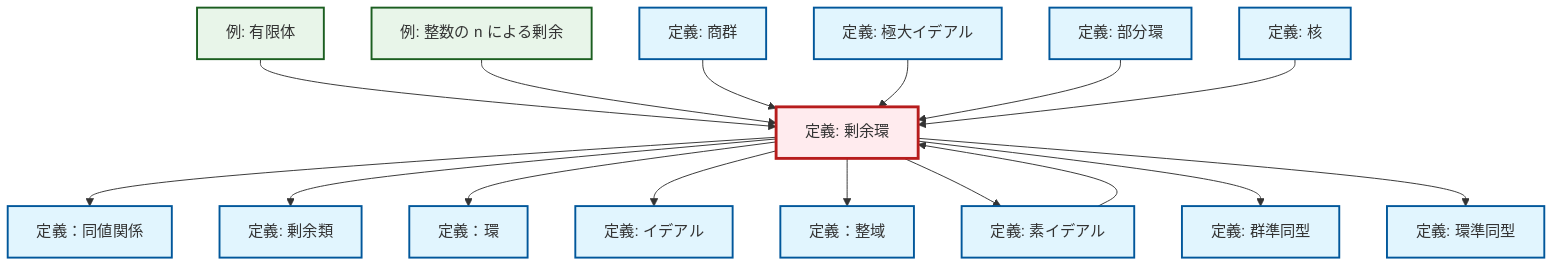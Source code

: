 graph TD
    classDef definition fill:#e1f5fe,stroke:#01579b,stroke-width:2px
    classDef theorem fill:#f3e5f5,stroke:#4a148c,stroke-width:2px
    classDef axiom fill:#fff3e0,stroke:#e65100,stroke-width:2px
    classDef example fill:#e8f5e9,stroke:#1b5e20,stroke-width:2px
    classDef current fill:#ffebee,stroke:#b71c1c,stroke-width:3px
    def-ring["定義：環"]:::definition
    def-ideal["定義: イデアル"]:::definition
    def-coset["定義: 剰余類"]:::definition
    def-ring-homomorphism["定義: 環準同型"]:::definition
    def-quotient-group["定義: 商群"]:::definition
    def-maximal-ideal["定義: 極大イデアル"]:::definition
    def-prime-ideal["定義: 素イデアル"]:::definition
    ex-finite-field["例: 有限体"]:::example
    ex-quotient-integers-mod-n["例: 整数の n による剰余"]:::example
    def-equivalence-relation["定義：同値関係"]:::definition
    def-quotient-ring["定義: 剰余環"]:::definition
    def-subring["定義: 部分環"]:::definition
    def-kernel["定義: 核"]:::definition
    def-homomorphism["定義: 群準同型"]:::definition
    def-integral-domain["定義：整域"]:::definition
    ex-finite-field --> def-quotient-ring
    ex-quotient-integers-mod-n --> def-quotient-ring
    def-quotient-group --> def-quotient-ring
    def-quotient-ring --> def-equivalence-relation
    def-quotient-ring --> def-coset
    def-maximal-ideal --> def-quotient-ring
    def-quotient-ring --> def-ring
    def-quotient-ring --> def-ideal
    def-quotient-ring --> def-integral-domain
    def-quotient-ring --> def-prime-ideal
    def-subring --> def-quotient-ring
    def-kernel --> def-quotient-ring
    def-quotient-ring --> def-homomorphism
    def-prime-ideal --> def-quotient-ring
    def-quotient-ring --> def-ring-homomorphism
    class def-quotient-ring current